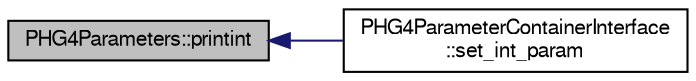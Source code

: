 digraph "PHG4Parameters::printint"
{
  bgcolor="transparent";
  edge [fontname="FreeSans",fontsize="10",labelfontname="FreeSans",labelfontsize="10"];
  node [fontname="FreeSans",fontsize="10",shape=record];
  rankdir="LR";
  Node1 [label="PHG4Parameters::printint",height=0.2,width=0.4,color="black", fillcolor="grey75", style="filled" fontcolor="black"];
  Node1 -> Node2 [dir="back",color="midnightblue",fontsize="10",style="solid",fontname="FreeSans"];
  Node2 [label="PHG4ParameterContainerInterface\l::set_int_param",height=0.2,width=0.4,color="black",URL="$d4/d69/classPHG4ParameterContainerInterface.html#a2df2970d5b1fec8970053efe64b1802e"];
}
